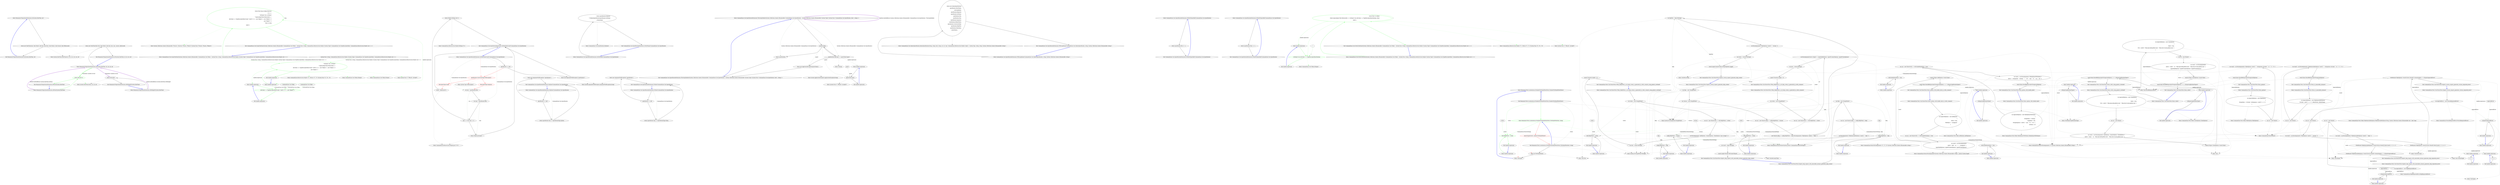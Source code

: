 digraph  {
m1_11 [label="Entry Humanizer.PrepositionsExtensions.In(System.DateTime, int)", span="36-36", cluster="Humanizer.PrepositionsExtensions.In(System.DateTime, int)", file="ReflectionExtensions.cs"];
m1_12 [label="return new DateTime(year, date.Month, date.Day, date.Hour, date.Minute, date.Second, date.Millisecond);", span="38-38", cluster="Humanizer.PrepositionsExtensions.In(System.DateTime, int)", file="ReflectionExtensions.cs"];
m1_13 [label="Exit Humanizer.PrepositionsExtensions.In(System.DateTime, int)", span="36-36", cluster="Humanizer.PrepositionsExtensions.In(System.DateTime, int)", file="ReflectionExtensions.cs"];
m1_7 [label="Entry System.DateTime.At(int, int, int, int)", span="5-5", cluster="System.DateTime.At(int, int, int, int)", file="ReflectionExtensions.cs"];
m1_8 [label="Entry Humanizer.PrepositionsExtensions.AtNoon(System.DateTime)", span="25-25", cluster="Humanizer.PrepositionsExtensions.AtNoon(System.DateTime)", file="ReflectionExtensions.cs"];
m1_9 [label="return date.At(12);", span="27-27", cluster="Humanizer.PrepositionsExtensions.AtNoon(System.DateTime)", color=green, community=0, file="ReflectionExtensions.cs"];
m1_10 [label="Exit Humanizer.PrepositionsExtensions.AtNoon(System.DateTime)", span="25-25", cluster="Humanizer.PrepositionsExtensions.AtNoon(System.DateTime)", file="ReflectionExtensions.cs"];
m1_3 [label="Entry System.DateTime.DateTime(int, int, int, int, int, int, int)", span="0-0", cluster="System.DateTime.DateTime(int, int, int, int, int, int, int)", file="ReflectionExtensions.cs"];
m1_0 [label="Entry Humanizer.PrepositionsExtensions.At(System.DateTime, int, int, int, int)", span="5-5", cluster="Humanizer.PrepositionsExtensions.At(System.DateTime, int, int, int, int)", file="ReflectionExtensions.cs"];
m1_1 [label="return new DateTime(date.Year, date.Month, date.Day, hour, min, second, millisecond);", span="7-7", cluster="Humanizer.PrepositionsExtensions.At(System.DateTime, int, int, int, int)", file="ReflectionExtensions.cs"];
m1_2 [label="Exit Humanizer.PrepositionsExtensions.At(System.DateTime, int, int, int, int)", span="5-5", cluster="Humanizer.PrepositionsExtensions.At(System.DateTime, int, int, int, int)", file="ReflectionExtensions.cs"];
m1_4 [label="Entry Humanizer.PrepositionsExtensions.AtMidnight(System.DateTime)", span="15-15", cluster="Humanizer.PrepositionsExtensions.AtMidnight(System.DateTime)", file="ReflectionExtensions.cs"];
m1_5 [label="return date.At(0);", span="17-17", cluster="Humanizer.PrepositionsExtensions.AtMidnight(System.DateTime)", file="ReflectionExtensions.cs"];
m1_6 [label="Exit Humanizer.PrepositionsExtensions.AtMidnight(System.DateTime)", span="15-15", cluster="Humanizer.PrepositionsExtensions.AtMidnight(System.DateTime)", file="ReflectionExtensions.cs"];
m2_3 [label="Entry System.Collections.Generic.IEnumerable<TSource>.Pairwise<TSource, TResult>(System.Func<TSource, TSource, TResult>)", span="24-24", cluster="System.Collections.Generic.IEnumerable<TSource>.Pairwise<TSource, TResult>(System.Func<TSource, TSource, TResult>)", file="Scalar.cs"];
m2_0 [label="Entry CommandLine.Core.Scalar.Partition(System.Collections.Generic.IEnumerable<CommandLine.Core.Token>, System.Func<string, CommandLine.Infrastructure.Maybe<System.Tuple<CommandLine.Core.TypeDescriptorKind, CommandLine.Infrastructure.Maybe<int>>>>)", span="11-11", cluster="CommandLine.Core.Scalar.Partition(System.Collections.Generic.IEnumerable<CommandLine.Core.Token>, System.Func<string, CommandLine.Infrastructure.Maybe<System.Tuple<CommandLine.Core.TypeDescriptorKind, CommandLine.Infrastructure.Maybe<int>>>>)", file="Scalar.cs"];
m2_1 [label="return from tseq in tokens.Pairwise(\r\n                (f, s) =>\r\n                        f.IsName() && s.IsValue()\r\n                            ? typeLookup(f.Text).Return(info =>\r\n                                    info.Item1 == TypeDescriptorKind.Scalar ? new[] { f, s } : new Token[] { }, new Token[] { })\r\n                                    : new Token[] { })\r\n                   from t in tseq\r\n                   select t;", span="15-22", cluster="CommandLine.Core.Scalar.Partition(System.Collections.Generic.IEnumerable<CommandLine.Core.Token>, System.Func<string, CommandLine.Infrastructure.Maybe<System.Tuple<CommandLine.Core.TypeDescriptorKind, CommandLine.Infrastructure.Maybe<int>>>>)", color=green, community=0, file="Scalar.cs"];
m2_2 [label="Exit CommandLine.Core.Scalar.Partition(System.Collections.Generic.IEnumerable<CommandLine.Core.Token>, System.Func<string, CommandLine.Infrastructure.Maybe<System.Tuple<CommandLine.Core.TypeDescriptorKind, CommandLine.Infrastructure.Maybe<int>>>>)", span="11-11", cluster="CommandLine.Core.Scalar.Partition(System.Collections.Generic.IEnumerable<CommandLine.Core.Token>, System.Func<string, CommandLine.Infrastructure.Maybe<System.Tuple<CommandLine.Core.TypeDescriptorKind, CommandLine.Infrastructure.Maybe<int>>>>)", file="Scalar.cs"];
m2_11 [label="Entry lambda expression", span="18-19", cluster="lambda expression", file="Scalar.cs"];
m2_4 [label="Entry lambda expression", span="16-20", cluster="lambda expression", file="Scalar.cs"];
m2_5 [label="f.IsName() && s.IsValue()\r\n                            ? typeLookup(f.Text).Return(info =>\r\n                                    info.Item1 == TypeDescriptorKind.Scalar ? new[] { f, s } : new Token[] { }, new Token[] { })\r\n                                    : new Token[] { }", span="17-20", cluster="lambda expression", color=green, community=0, file="Scalar.cs"];
m2_6 [label="Exit lambda expression", span="16-20", cluster="lambda expression", file="Scalar.cs"];
m2_12 [label="info.Item1 == TypeDescriptorKind.Scalar ? new[] { f, s } : new Token[] { }", span="19-19", cluster="lambda expression", color=green, community=0, file="Scalar.cs"];
m2_13 [label="Exit lambda expression", span="18-19", cluster="lambda expression", file="Scalar.cs"];
m2_10 [label="Entry CommandLine.Infrastructure.Maybe<T1>.Return<T1, T2>(System.Func<T1, T2>, T2)", span="103-103", cluster="CommandLine.Infrastructure.Maybe<T1>.Return<T1, T2>(System.Func<T1, T2>, T2)", file="Scalar.cs"];
m2_7 [label="Entry CommandLine.Core.Token.IsName()", span="72-72", cluster="CommandLine.Core.Token.IsName()", file="Scalar.cs"];
m2_8 [label="Entry CommandLine.Core.Token.IsValue()", span="77-77", cluster="CommandLine.Core.Token.IsValue()", file="Scalar.cs"];
m2_9 [label="Entry System.Func<T, TResult>.Invoke(T)", span="0-0", cluster="System.Func<T, TResult>.Invoke(T)", file="Scalar.cs"];
m2_14 [label="System.Func<string, CommandLine.Infrastructure.Maybe<System.Tuple<CommandLine.Core.TypeDescriptorKind, CommandLine.Infrastructure.Maybe<int>>>>", span="", file="Scalar.cs"];
m2_15 [label="CommandLine.Core.Token", span="", file="Scalar.cs"];
m2_16 [label="CommandLine.Core.Token", span="", file="Scalar.cs"];
m4_42 [label="Entry CommandLine.Infrastructure.Maybe.Nothing<T>()", span="66-66", cluster="CommandLine.Infrastructure.Maybe.Nothing<T>()", file="SpecificationExtensions.cs"];
m4_52 [label="Entry CommandLine.Core.Specification.IsOption()", span="11-11", cluster="CommandLine.Core.Specification.IsOption()", file="SpecificationExtensions.cs"];
m4_15 [label="Entry CommandLine.Core.SpecificationExtensions.ThrowingValidate(System.Collections.Generic.IEnumerable<CommandLine.Core.Specification>, System.Collections.Generic.IEnumerable<System.Tuple<System.Func<CommandLine.Core.Specification, bool>, string>>)", span="42-42", cluster="CommandLine.Core.SpecificationExtensions.ThrowingValidate(System.Collections.Generic.IEnumerable<CommandLine.Core.Specification>, System.Collections.Generic.IEnumerable<System.Tuple<System.Func<CommandLine.Core.Specification, bool>, string>>)", file="SpecificationExtensions.cs"];
m4_16 [label=guardsLookup, span="44-44", cluster="CommandLine.Core.SpecificationExtensions.ThrowingValidate(System.Collections.Generic.IEnumerable<CommandLine.Core.Specification>, System.Collections.Generic.IEnumerable<System.Tuple<System.Func<CommandLine.Core.Specification, bool>, string>>)", file="SpecificationExtensions.cs"];
m4_17 [label="specifications.Any(spec => guard.Item1(spec))", span="46-46", cluster="CommandLine.Core.SpecificationExtensions.ThrowingValidate(System.Collections.Generic.IEnumerable<CommandLine.Core.Specification>, System.Collections.Generic.IEnumerable<System.Tuple<System.Func<CommandLine.Core.Specification, bool>, string>>)", file="SpecificationExtensions.cs"];
m4_19 [label="return specifications;", span="52-52", cluster="CommandLine.Core.SpecificationExtensions.ThrowingValidate(System.Collections.Generic.IEnumerable<CommandLine.Core.Specification>, System.Collections.Generic.IEnumerable<System.Tuple<System.Func<CommandLine.Core.Specification, bool>, string>>)", file="SpecificationExtensions.cs"];
m4_18 [label="throw new ApplicationException(guard.Item2);", span="48-48", cluster="CommandLine.Core.SpecificationExtensions.ThrowingValidate(System.Collections.Generic.IEnumerable<CommandLine.Core.Specification>, System.Collections.Generic.IEnumerable<System.Tuple<System.Func<CommandLine.Core.Specification, bool>, string>>)", file="SpecificationExtensions.cs"];
m4_20 [label="Exit CommandLine.Core.SpecificationExtensions.ThrowingValidate(System.Collections.Generic.IEnumerable<CommandLine.Core.Specification>, System.Collections.Generic.IEnumerable<System.Tuple<System.Func<CommandLine.Core.Specification, bool>, string>>)", span="42-42", cluster="CommandLine.Core.SpecificationExtensions.ThrowingValidate(System.Collections.Generic.IEnumerable<CommandLine.Core.Specification>, System.Collections.Generic.IEnumerable<System.Tuple<System.Func<CommandLine.Core.Specification, bool>, string>>)", file="SpecificationExtensions.cs"];
m4_41 [label="Entry CommandLine.Infrastructure.Maybe.Just<T>(T)", span="71-71", cluster="CommandLine.Infrastructure.Maybe.Just<T>(T)", file="SpecificationExtensions.cs"];
m4_0 [label="Entry CommandLine.Core.SpecificationExtensions.IsOption(CommandLine.Core.Specification)", span="11-11", cluster="CommandLine.Core.SpecificationExtensions.IsOption(CommandLine.Core.Specification)", file="SpecificationExtensions.cs"];
m4_1 [label="specification == null", span="13-13", cluster="CommandLine.Core.SpecificationExtensions.IsOption(CommandLine.Core.Specification)", file="SpecificationExtensions.cs"];
m4_3 [label="return specification.Tag == SpecificationType.Option;", span="15-15", cluster="CommandLine.Core.SpecificationExtensions.IsOption(CommandLine.Core.Specification)", file="SpecificationExtensions.cs"];
m4_2 [label="throw new ArgumentNullException(''specification'');", span="13-13", cluster="CommandLine.Core.SpecificationExtensions.IsOption(CommandLine.Core.Specification)", file="SpecificationExtensions.cs"];
m4_4 [label="Exit CommandLine.Core.SpecificationExtensions.IsOption(CommandLine.Core.Specification)", span="11-11", cluster="CommandLine.Core.SpecificationExtensions.IsOption(CommandLine.Core.Specification)", file="SpecificationExtensions.cs"];
m4_6 [label="Entry CommandLine.Core.SpecificationExtensions.IsValue(CommandLine.Core.Specification)", span="18-18", cluster="CommandLine.Core.SpecificationExtensions.IsValue(CommandLine.Core.Specification)", file="SpecificationExtensions.cs"];
m4_7 [label="specification == null", span="20-20", cluster="CommandLine.Core.SpecificationExtensions.IsValue(CommandLine.Core.Specification)", file="SpecificationExtensions.cs"];
m4_9 [label="return specification.Tag == SpecificationType.Value;", span="22-22", cluster="CommandLine.Core.SpecificationExtensions.IsValue(CommandLine.Core.Specification)", file="SpecificationExtensions.cs"];
m4_8 [label="throw new ArgumentNullException(''specification'');", span="20-20", cluster="CommandLine.Core.SpecificationExtensions.IsValue(CommandLine.Core.Specification)", file="SpecificationExtensions.cs"];
m4_10 [label="Exit CommandLine.Core.SpecificationExtensions.IsValue(CommandLine.Core.Specification)", span="18-18", cluster="CommandLine.Core.SpecificationExtensions.IsValue(CommandLine.Core.Specification)", file="SpecificationExtensions.cs"];
m4_23 [label="Entry lambda expression", span="46-46", cluster="lambda expression", file="SpecificationExtensions.cs"];
m4_24 [label="guard.Item1(spec)", span="46-46", cluster="lambda expression", file="SpecificationExtensions.cs"];
m4_25 [label="Exit lambda expression", span="46-46", cluster="lambda expression", file="SpecificationExtensions.cs"];
m4_27 [label="Entry CommandLine.Core.SpecificationExtensions.GetMaxValueCount(CommandLine.Core.Specification)", span="55-55", cluster="CommandLine.Core.SpecificationExtensions.GetMaxValueCount(CommandLine.Core.Specification)", file="SpecificationExtensions.cs"];
m4_28 [label="specification == null", span="57-57", cluster="CommandLine.Core.SpecificationExtensions.GetMaxValueCount(CommandLine.Core.Specification)", file="SpecificationExtensions.cs"];
m4_30 [label="specification.ConversionType.ToDescriptor()", span="59-59", cluster="CommandLine.Core.SpecificationExtensions.GetMaxValueCount(CommandLine.Core.Specification)", color=red, community=0, file="SpecificationExtensions.cs"];
m4_34 [label="var min = specification.Min", span="64-64", cluster="CommandLine.Core.SpecificationExtensions.GetMaxValueCount(CommandLine.Core.Specification)", file="SpecificationExtensions.cs"];
m4_35 [label="var max = specification.Max", span="65-65", cluster="CommandLine.Core.SpecificationExtensions.GetMaxValueCount(CommandLine.Core.Specification)", file="SpecificationExtensions.cs"];
m4_29 [label="throw new ArgumentNullException(''specification'');", span="57-57", cluster="CommandLine.Core.SpecificationExtensions.GetMaxValueCount(CommandLine.Core.Specification)", file="SpecificationExtensions.cs"];
m4_31 [label="DescriptorType.Scalar", span="61-61", cluster="CommandLine.Core.SpecificationExtensions.GetMaxValueCount(CommandLine.Core.Specification)", color=red, community=0, file="SpecificationExtensions.cs"];
m4_33 [label="DescriptorType.Sequence", span="63-63", cluster="CommandLine.Core.SpecificationExtensions.GetMaxValueCount(CommandLine.Core.Specification)", color=red, community=0, file="SpecificationExtensions.cs"];
m4_32 [label="return  Maybe.Just(1);", span="62-62", cluster="CommandLine.Core.SpecificationExtensions.GetMaxValueCount(CommandLine.Core.Specification)", file="SpecificationExtensions.cs"];
m4_36 [label="min >= 0 && max >= 0", span="66-66", cluster="CommandLine.Core.SpecificationExtensions.GetMaxValueCount(CommandLine.Core.Specification)", file="SpecificationExtensions.cs"];
m4_37 [label="return Maybe.Just(max);", span="68-68", cluster="CommandLine.Core.SpecificationExtensions.GetMaxValueCount(CommandLine.Core.Specification)", file="SpecificationExtensions.cs"];
m4_38 [label="return Maybe.Nothing<int>();", span="73-73", cluster="CommandLine.Core.SpecificationExtensions.GetMaxValueCount(CommandLine.Core.Specification)", file="SpecificationExtensions.cs"];
m4_39 [label="Exit CommandLine.Core.SpecificationExtensions.GetMaxValueCount(CommandLine.Core.Specification)", span="55-55", cluster="CommandLine.Core.SpecificationExtensions.GetMaxValueCount(CommandLine.Core.Specification)", file="SpecificationExtensions.cs"];
m4_22 [label="Entry System.ApplicationException.ApplicationException(string)", span="0-0", cluster="System.ApplicationException.ApplicationException(string)", file="SpecificationExtensions.cs"];
m4_26 [label="Entry System.Func<T, TResult>.Invoke(T)", span="0-0", cluster="System.Func<T, TResult>.Invoke(T)", file="SpecificationExtensions.cs"];
m4_14 [label="Entry CommandLine.Core.OptionSpecification.OptionSpecification(string, string, bool, string, int, int, char, CommandLine.Infrastructure.Maybe<object>, System.Type, string, string, System.Collections.Generic.IEnumerable<string>)", span="17-17", cluster="CommandLine.Core.OptionSpecification.OptionSpecification(string, string, bool, string, int, int, char, CommandLine.Infrastructure.Maybe<object>, System.Type, string, string, System.Collections.Generic.IEnumerable<string>)", file="SpecificationExtensions.cs"];
m4_5 [label="Entry System.ArgumentNullException.ArgumentNullException(string)", span="0-0", cluster="System.ArgumentNullException.ArgumentNullException(string)", file="SpecificationExtensions.cs"];
m4_40 [label="Entry System.Type.ToDescriptor()", span="22-22", cluster="System.Type.ToDescriptor()", file="SpecificationExtensions.cs"];
m4_21 [label="Entry Unk.Any", span="", cluster="Unk.Any", file="SpecificationExtensions.cs"];
m4_43 [label="Entry CommandLine.Core.SpecificationExtensions.IsMinNotSpecified(CommandLine.Core.Specification)", span="76-76", cluster="CommandLine.Core.SpecificationExtensions.IsMinNotSpecified(CommandLine.Core.Specification)", file="SpecificationExtensions.cs"];
m4_44 [label="return specification.Min == -1;", span="78-78", cluster="CommandLine.Core.SpecificationExtensions.IsMinNotSpecified(CommandLine.Core.Specification)", file="SpecificationExtensions.cs"];
m4_45 [label="Exit CommandLine.Core.SpecificationExtensions.IsMinNotSpecified(CommandLine.Core.Specification)", span="76-76", cluster="CommandLine.Core.SpecificationExtensions.IsMinNotSpecified(CommandLine.Core.Specification)", file="SpecificationExtensions.cs"];
m4_49 [label="Entry CommandLine.Core.SpecificationExtensions.GetSetName(CommandLine.Core.Specification)", span="86-86", cluster="CommandLine.Core.SpecificationExtensions.GetSetName(CommandLine.Core.Specification)", file="SpecificationExtensions.cs"];
m4_50 [label="return specification.IsOption()\r\n                ? ((OptionSpecification)specification).SetName\r\n                : string.Empty;", span="88-90", cluster="CommandLine.Core.SpecificationExtensions.GetSetName(CommandLine.Core.Specification)", file="SpecificationExtensions.cs"];
m4_51 [label="Exit CommandLine.Core.SpecificationExtensions.GetSetName(CommandLine.Core.Specification)", span="86-86", cluster="CommandLine.Core.SpecificationExtensions.GetSetName(CommandLine.Core.Specification)", file="SpecificationExtensions.cs"];
m4_11 [label="Entry CommandLine.Core.SpecificationExtensions.WithLongName(CommandLine.Core.OptionSpecification, string, System.Collections.Generic.IEnumerable<string>)", span="25-25", cluster="CommandLine.Core.SpecificationExtensions.WithLongName(CommandLine.Core.OptionSpecification, string, System.Collections.Generic.IEnumerable<string>)", file="SpecificationExtensions.cs"];
m4_12 [label="return new OptionSpecification(\r\n                specification.ShortName,\r\n                newLongName,\r\n                specification.Required,\r\n                specification.SetName,\r\n                specification.Min,\r\n                specification.Max,\r\n                specification.Separator,\r\n                specification.DefaultValue,\r\n                specification.ConversionType,\r\n                specification.HelpText,\r\n                specification.MetaValue,\r\n                enumValues);", span="27-39", cluster="CommandLine.Core.SpecificationExtensions.WithLongName(CommandLine.Core.OptionSpecification, string, System.Collections.Generic.IEnumerable<string>)", file="SpecificationExtensions.cs"];
m4_13 [label="Exit CommandLine.Core.SpecificationExtensions.WithLongName(CommandLine.Core.OptionSpecification, string, System.Collections.Generic.IEnumerable<string>)", span="25-25", cluster="CommandLine.Core.SpecificationExtensions.WithLongName(CommandLine.Core.OptionSpecification, string, System.Collections.Generic.IEnumerable<string>)", file="SpecificationExtensions.cs"];
m4_46 [label="Entry CommandLine.Core.SpecificationExtensions.IsMaxNotSpecified(CommandLine.Core.Specification)", span="81-81", cluster="CommandLine.Core.SpecificationExtensions.IsMaxNotSpecified(CommandLine.Core.Specification)", file="SpecificationExtensions.cs"];
m4_47 [label="return specification.Max == -1;", span="83-83", cluster="CommandLine.Core.SpecificationExtensions.IsMaxNotSpecified(CommandLine.Core.Specification)", file="SpecificationExtensions.cs"];
m4_48 [label="Exit CommandLine.Core.SpecificationExtensions.IsMaxNotSpecified(CommandLine.Core.Specification)", span="81-81", cluster="CommandLine.Core.SpecificationExtensions.IsMaxNotSpecified(CommandLine.Core.Specification)", file="SpecificationExtensions.cs"];
m4_53 [label=guard, span="", file="SpecificationExtensions.cs"];
m7_5 [label="Entry lambda expression", span="16-16", cluster="lambda expression", file="Switch.cs"];
m7_6 [label="t.IsName() && info.Item1 == TypeDescriptorKind.Boolean", span="16-16", cluster="lambda expression", color=green, community=0, file="Switch.cs"];
m7_7 [label="Exit lambda expression", span="16-16", cluster="lambda expression", file="Switch.cs"];
m7_4 [label="Entry CommandLine.Infrastructure.Maybe<T1>.Return<T1, T2>(System.Func<T1, T2>, T2)", span="103-103", cluster="CommandLine.Infrastructure.Maybe<T1>.Return<T1, T2>(System.Func<T1, T2>, T2)", file="Switch.cs"];
m7_8 [label="Entry CommandLine.Core.Token.IsName()", span="72-72", cluster="CommandLine.Core.Token.IsName()", file="Switch.cs"];
m7_0 [label="Entry CommandLine.Core.Switch.Partition(System.Collections.Generic.IEnumerable<CommandLine.Core.Token>, System.Func<string, CommandLine.Infrastructure.Maybe<System.Tuple<CommandLine.Core.TypeDescriptorKind, CommandLine.Infrastructure.Maybe<int>>>>)", span="11-11", cluster="CommandLine.Core.Switch.Partition(System.Collections.Generic.IEnumerable<CommandLine.Core.Token>, System.Func<string, CommandLine.Infrastructure.Maybe<System.Tuple<CommandLine.Core.TypeDescriptorKind, CommandLine.Infrastructure.Maybe<int>>>>)", file="Switch.cs"];
m7_1 [label="return from t in tokens\r\n                   where typeLookup(t.Text).Return(info => t.IsName() && info.Item1 == TypeDescriptorKind.Boolean, false)\r\n                   select t;", span="15-17", cluster="CommandLine.Core.Switch.Partition(System.Collections.Generic.IEnumerable<CommandLine.Core.Token>, System.Func<string, CommandLine.Infrastructure.Maybe<System.Tuple<CommandLine.Core.TypeDescriptorKind, CommandLine.Infrastructure.Maybe<int>>>>)", color=green, community=0, file="Switch.cs"];
m7_2 [label="Exit CommandLine.Core.Switch.Partition(System.Collections.Generic.IEnumerable<CommandLine.Core.Token>, System.Func<string, CommandLine.Infrastructure.Maybe<System.Tuple<CommandLine.Core.TypeDescriptorKind, CommandLine.Infrastructure.Maybe<int>>>>)", span="11-11", cluster="CommandLine.Core.Switch.Partition(System.Collections.Generic.IEnumerable<CommandLine.Core.Token>, System.Func<string, CommandLine.Infrastructure.Maybe<System.Tuple<CommandLine.Core.TypeDescriptorKind, CommandLine.Infrastructure.Maybe<int>>>>)", file="Switch.cs"];
m7_3 [label="Entry System.Func<T, TResult>.Invoke(T)", span="0-0", cluster="System.Func<T, TResult>.Invoke(T)", file="Switch.cs"];
m7_9 [label=t, span="", file="Switch.cs"];
m8_0 [label="Entry Humanizer.Tests.Localisation.nl.NumberToOrdinalWordsTests.NumberToOrdinalWordsTests()", span="7-7", cluster="Humanizer.Tests.Localisation.nl.NumberToOrdinalWordsTests.NumberToOrdinalWordsTests()", file="TokenPartitioner.cs"];
m8_2 [label="Entry Humanizer.Tests.Localisation.nl.NumberToOrdinalWordsTests.ToOrdinalWords(int, string)", span="61-61", cluster="Humanizer.Tests.Localisation.nl.NumberToOrdinalWordsTests.ToOrdinalWords(int, string)", color=green, community=0, file="TokenPartitioner.cs"];
m8_1 [label="Exit Humanizer.Tests.Localisation.nl.NumberToOrdinalWordsTests.NumberToOrdinalWordsTests()", span="7-7", cluster="Humanizer.Tests.Localisation.nl.NumberToOrdinalWordsTests.NumberToOrdinalWordsTests()", file="TokenPartitioner.cs"];
m8_3 [label="Assert.Equal(words, number.ToOrdinalWords())", span="63-63", cluster="Humanizer.Tests.Localisation.nl.NumberToOrdinalWordsTests.ToOrdinalWords(int, string)", file="TokenPartitioner.cs", color=red, community=0];
m8_4 [label="Exit Humanizer.Tests.Localisation.nl.NumberToOrdinalWordsTests.ToOrdinalWords(int, string)", span="61-61", cluster="Humanizer.Tests.Localisation.nl.NumberToOrdinalWordsTests.ToOrdinalWords(int, string)", file="TokenPartitioner.cs"];
m8_5 [label="Entry int.ToOrdinalWords()", span="54-54", cluster="int.ToOrdinalWords()", file="TokenPartitioner.cs"];
m8_6 [label="Entry Unk.Equal", span="", cluster="Unk.Equal", file="TokenPartitioner.cs"];
m8_100 [label="Entry CommandLine.Tests.Unit.ParserTests.Explicit_help_request_with_immutable_instance_generates_help_requested_error()", span="182-182", cluster="CommandLine.Tests.Unit.ParserTests.Explicit_help_request_with_immutable_instance_generates_help_requested_error()", file="TokenPartitioner.cs"];
m8_103 [label="var result = sut.ParseArguments<FakeImmutableOptions>(new[] { ''--help'' })", span="189-189", cluster="CommandLine.Tests.Unit.ParserTests.Explicit_help_request_with_immutable_instance_generates_help_requested_error()", file="TokenPartitioner.cs"];
m8_102 [label="var sut = new Parser()", span="186-186", cluster="CommandLine.Tests.Unit.ParserTests.Explicit_help_request_with_immutable_instance_generates_help_requested_error()", file="TokenPartitioner.cs"];
m8_104 [label="((NotParsed<FakeImmutableOptions>)result).Errors.Should().HaveCount(x => x == 1)", span="192-192", cluster="CommandLine.Tests.Unit.ParserTests.Explicit_help_request_with_immutable_instance_generates_help_requested_error()", file="TokenPartitioner.cs"];
m8_105 [label="((NotParsed<FakeImmutableOptions>)result).Errors.Should().ContainSingle(e => e.Equals(expectedError))", span="193-193", cluster="CommandLine.Tests.Unit.ParserTests.Explicit_help_request_with_immutable_instance_generates_help_requested_error()", file="TokenPartitioner.cs"];
m8_101 [label="var expectedError = new HelpRequestedError()", span="185-185", cluster="CommandLine.Tests.Unit.ParserTests.Explicit_help_request_with_immutable_instance_generates_help_requested_error()", file="TokenPartitioner.cs"];
m8_106 [label="Exit CommandLine.Tests.Unit.ParserTests.Explicit_help_request_with_immutable_instance_generates_help_requested_error()", span="182-182", cluster="CommandLine.Tests.Unit.ParserTests.Explicit_help_request_with_immutable_instance_generates_help_requested_error()", file="TokenPartitioner.cs"];
m8_8 [label="Entry CommandLine.Parser.Parser(System.Action<CommandLine.ParserSettings>)", span="36-36", cluster="CommandLine.Parser.Parser(System.Action<CommandLine.ParserSettings>)", file="TokenPartitioner.cs"];
m8_79 [label="Entry CommandLine.Tests.Fakes.CloneOptions.CloneOptions()", span="33-33", cluster="CommandLine.Tests.Fakes.CloneOptions.CloneOptions()", file="TokenPartitioner.cs"];
m8_118 [label="Entry CommandLine.Tests.Unit.ParserTests.Explicit_help_request_with_immutable_instance_generates_help_screen()", span="198-198", cluster="CommandLine.Tests.Unit.ParserTests.Explicit_help_request_with_immutable_instance_generates_help_screen()", file="TokenPartitioner.cs"];
m8_120 [label="var sut = new Parser(config => config.HelpWriter = help)", span="202-202", cluster="CommandLine.Tests.Unit.ParserTests.Explicit_help_request_with_immutable_instance_generates_help_screen()", file="TokenPartitioner.cs"];
m8_119 [label="var help = new StringWriter()", span="201-201", cluster="CommandLine.Tests.Unit.ParserTests.Explicit_help_request_with_immutable_instance_generates_help_screen()", file="TokenPartitioner.cs"];
m8_121 [label="sut.ParseArguments<FakeImmutableOptions>(new[] { ''--help'' })", span="205-205", cluster="CommandLine.Tests.Unit.ParserTests.Explicit_help_request_with_immutable_instance_generates_help_screen()", file="TokenPartitioner.cs"];
m8_122 [label="var result = help.ToString()", span="206-206", cluster="CommandLine.Tests.Unit.ParserTests.Explicit_help_request_with_immutable_instance_generates_help_screen()", file="TokenPartitioner.cs"];
m8_123 [label="result.Length.Should().BeGreaterThan(0)", span="209-209", cluster="CommandLine.Tests.Unit.ParserTests.Explicit_help_request_with_immutable_instance_generates_help_screen()", file="TokenPartitioner.cs"];
m8_124 [label="Exit CommandLine.Tests.Unit.ParserTests.Explicit_help_request_with_immutable_instance_generates_help_screen()", span="198-198", cluster="CommandLine.Tests.Unit.ParserTests.Explicit_help_request_with_immutable_instance_generates_help_screen()", file="TokenPartitioner.cs"];
m8_11 [label="Entry Unk.True", span="", cluster="Unk.True", file="TokenPartitioner.cs"];
m8_46 [label="Entry CommandLine.Tests.Unit.ParserTests.Parse_options_with_double_dash()", span="79-79", cluster="CommandLine.Tests.Unit.ParserTests.Parse_options_with_double_dash()", file="TokenPartitioner.cs"];
m8_48 [label="var sut = new Parser(with => with.EnableDashDash = true)", span="89-89", cluster="CommandLine.Tests.Unit.ParserTests.Parse_options_with_double_dash()", file="TokenPartitioner.cs"];
m8_49 [label="var result = sut.ParseArguments<FakeOptionsWithValues>(\r\n                new[] { ''--stringvalue'', ''astring'', ''--'', ''20'', ''--aaa'', ''-b'', ''--ccc'', ''30'' })", span="92-93", cluster="CommandLine.Tests.Unit.ParserTests.Parse_options_with_double_dash()", file="TokenPartitioner.cs"];
m8_47 [label="var expectedOptions = new FakeOptionsWithValues\r\n                {\r\n                    StringValue = ''astring'',\r\n                    LongValue = 20L,\r\n                    StringSequence = new[] { ''--aaa'', ''-b'', ''--ccc'' },\r\n                    IntValue = 30\r\n                }", span="82-88", cluster="CommandLine.Tests.Unit.ParserTests.Parse_options_with_double_dash()", file="TokenPartitioner.cs"];
m8_50 [label="result.Value.ShouldBeEquivalentTo(expectedOptions)", span="96-96", cluster="CommandLine.Tests.Unit.ParserTests.Parse_options_with_double_dash()", file="TokenPartitioner.cs"];
m8_51 [label="Exit CommandLine.Tests.Unit.ParserTests.Parse_options_with_double_dash()", span="79-79", cluster="CommandLine.Tests.Unit.ParserTests.Parse_options_with_double_dash()", file="TokenPartitioner.cs"];
m8_110 [label="Entry Unk.ContainSingle", span="", cluster="Unk.ContainSingle", file="TokenPartitioner.cs"];
m8_64 [label="Entry Unk.>", span="", cluster="Unk.>", file="TokenPartitioner.cs"];
m8_22 [label="Entry CommandLine.Parser.ParseArguments(System.Collections.Generic.IEnumerable<string>, params System.Type[])", span="141-141", cluster="CommandLine.Parser.ParseArguments(System.Collections.Generic.IEnumerable<string>, params System.Type[])", file="TokenPartitioner.cs"];
m8_33 [label="Entry CommandLine.Parser.ParseArguments<T1, T2, T3>(System.Collections.Generic.IEnumerable<string>)", span="46-46", cluster="CommandLine.Parser.ParseArguments<T1, T2, T3>(System.Collections.Generic.IEnumerable<string>)", file="TokenPartitioner.cs"];
m8_83 [label="Entry CommandLine.Tests.Unit.ParserTests.Parse_verbs_using_generic_overload()", span="145-145", cluster="CommandLine.Tests.Unit.ParserTests.Parse_verbs_using_generic_overload()", file="TokenPartitioner.cs"];
m8_86 [label="var result = sut.ParseArguments<AddOptions, CommitOptions, CloneOptions>(\r\n                new[] { ''clone'', ''-q'', ''http://gsscoder.github.com/'', ''http://yes-to-nooo.github.com/'' })", span="156-157", cluster="CommandLine.Tests.Unit.ParserTests.Parse_verbs_using_generic_overload()", file="TokenPartitioner.cs"];
m8_85 [label="var sut = new Parser()", span="153-153", cluster="CommandLine.Tests.Unit.ParserTests.Parse_verbs_using_generic_overload()", file="TokenPartitioner.cs"];
m8_88 [label="result.Value.ShouldBeEquivalentTo(expectedOptions, o => o.RespectingRuntimeTypes())", span="161-161", cluster="CommandLine.Tests.Unit.ParserTests.Parse_verbs_using_generic_overload()", file="TokenPartitioner.cs"];
m8_87 [label="Assert.IsType<CloneOptions>(result.Value)", span="160-160", cluster="CommandLine.Tests.Unit.ParserTests.Parse_verbs_using_generic_overload()", file="TokenPartitioner.cs"];
m8_84 [label="var expectedOptions = new CloneOptions\r\n            {\r\n                Quiet = true,\r\n                Urls = new[] { ''http://gsscoder.github.com/'', ''http://yes-to-nooo.github.com/'' }\r\n            }", span="148-152", cluster="CommandLine.Tests.Unit.ParserTests.Parse_verbs_using_generic_overload()", file="TokenPartitioner.cs"];
m8_89 [label="Exit CommandLine.Tests.Unit.ParserTests.Parse_verbs_using_generic_overload()", span="145-145", cluster="CommandLine.Tests.Unit.ParserTests.Parse_verbs_using_generic_overload()", file="TokenPartitioner.cs"];
m8_56 [label="Entry CommandLine.Tests.Unit.ParserTests.Parse_options_with_double_dash_in_verbs_scenario()", span="101-101", cluster="CommandLine.Tests.Unit.ParserTests.Parse_options_with_double_dash_in_verbs_scenario()", file="TokenPartitioner.cs"];
m8_58 [label="var sut = new Parser(with => with.EnableDashDash = true)", span="109-109", cluster="CommandLine.Tests.Unit.ParserTests.Parse_options_with_double_dash_in_verbs_scenario()", file="TokenPartitioner.cs"];
m8_57 [label="var expectedOptions = new AddOptions\r\n                {\r\n                    Patch = true,\r\n                    FileName = ''--strange-fn''\r\n                }", span="104-108", cluster="CommandLine.Tests.Unit.ParserTests.Parse_options_with_double_dash_in_verbs_scenario()", file="TokenPartitioner.cs"];
m8_59 [label="var result = sut.ParseArguments(\r\n                new[] { ''add'', ''-p'', ''--'', ''--strange-fn'' },\r\n                typeof(AddOptions), typeof(CommitOptions), typeof(CloneOptions))", span="112-114", cluster="CommandLine.Tests.Unit.ParserTests.Parse_options_with_double_dash_in_verbs_scenario()", file="TokenPartitioner.cs"];
m8_61 [label="result.Value.ShouldBeEquivalentTo(expectedOptions, o => o.RespectingRuntimeTypes())", span="118-118", cluster="CommandLine.Tests.Unit.ParserTests.Parse_options_with_double_dash_in_verbs_scenario()", file="TokenPartitioner.cs"];
m8_60 [label="Assert.IsType<AddOptions>(result.Value)", span="117-117", cluster="CommandLine.Tests.Unit.ParserTests.Parse_options_with_double_dash_in_verbs_scenario()", file="TokenPartitioner.cs"];
m8_62 [label="Exit CommandLine.Tests.Unit.ParserTests.Parse_options_with_double_dash_in_verbs_scenario()", span="101-101", cluster="CommandLine.Tests.Unit.ParserTests.Parse_options_with_double_dash_in_verbs_scenario()", file="TokenPartitioner.cs"];
m8_7 [label="Entry System.IO.StringWriter.StringWriter()", span="0-0", cluster="System.IO.StringWriter.StringWriter()", file="TokenPartitioner.cs"];
m8_125 [label="Entry Unk.BeGreaterThan", span="", cluster="Unk.BeGreaterThan", file="TokenPartitioner.cs"];
m8_129 [label="Entry CommandLine.Tests.Unit.ParserTests.Explicit_version_request_generates_version_requested_error()", span="214-214", cluster="CommandLine.Tests.Unit.ParserTests.Explicit_version_request_generates_version_requested_error()", file="TokenPartitioner.cs"];
m8_132 [label="var result = sut.ParseArguments<FakeOptions>(new[] { ''--version'' })", span="221-221", cluster="CommandLine.Tests.Unit.ParserTests.Explicit_version_request_generates_version_requested_error()", file="TokenPartitioner.cs"];
m8_131 [label="var sut = new Parser()", span="218-218", cluster="CommandLine.Tests.Unit.ParserTests.Explicit_version_request_generates_version_requested_error()", file="TokenPartitioner.cs"];
m8_133 [label="((NotParsed<FakeOptions>)result).Errors.Should().HaveCount(x => x == 1)", span="224-224", cluster="CommandLine.Tests.Unit.ParserTests.Explicit_version_request_generates_version_requested_error()", file="TokenPartitioner.cs"];
m8_134 [label="((NotParsed<FakeOptions>)result).Errors.Should().ContainSingle(e => e.Equals(expectedError))", span="225-225", cluster="CommandLine.Tests.Unit.ParserTests.Explicit_version_request_generates_version_requested_error()", file="TokenPartitioner.cs"];
m8_130 [label="var expectedError = new VersionRequestedError()", span="217-217", cluster="CommandLine.Tests.Unit.ParserTests.Explicit_version_request_generates_version_requested_error()", file="TokenPartitioner.cs"];
m8_135 [label="Exit CommandLine.Tests.Unit.ParserTests.Explicit_version_request_generates_version_requested_error()", span="214-214", cluster="CommandLine.Tests.Unit.ParserTests.Explicit_version_request_generates_version_requested_error()", file="TokenPartitioner.cs"];
m8_71 [label="Entry Unk.RespectingRuntimeTypes", span="", cluster="Unk.RespectingRuntimeTypes", file="TokenPartitioner.cs"];
m8_136 [label="Entry CommandLine.VersionRequestedError.VersionRequestedError()", span="421-421", cluster="CommandLine.VersionRequestedError.VersionRequestedError()", file="TokenPartitioner.cs"];
m8_44 [label="Entry CommandLine.Parser.Parser()", span="25-25", cluster="CommandLine.Parser.Parser()", file="TokenPartitioner.cs"];
m8_90 [label="Entry lambda expression", span="161-161", cluster="lambda expression", file="TokenPartitioner.cs"];
m8_13 [label="with.HelpWriter = writer", span="17-17", cluster="lambda expression", color=green, community=0, file="TokenPartitioner.cs"];
m8_12 [label="Entry lambda expression", span="17-17", cluster="lambda expression", file="TokenPartitioner.cs"];
m8_14 [label="Exit lambda expression", span="17-17", cluster="lambda expression", file="TokenPartitioner.cs"];
m8_24 [label="with.HelpWriter = writer", span="33-33", cluster="lambda expression", file="TokenPartitioner.cs"];
m8_35 [label="with.HelpWriter = writer", span="49-49", cluster="lambda expression", file="TokenPartitioner.cs"];
m8_54 [label="with.EnableDashDash = true", span="89-89", cluster="lambda expression", file="TokenPartitioner.cs"];
m8_66 [label="with.EnableDashDash = true", span="109-109", cluster="lambda expression", file="TokenPartitioner.cs"];
m8_127 [label="config.HelpWriter = help", span="202-202", cluster="lambda expression", file="TokenPartitioner.cs"];
m8_158 [label="config.HelpWriter = help", span="237-237", cluster="lambda expression", file="TokenPartitioner.cs"];
m8_155 [label="config.HelpWriter = version", span="235-235", cluster="lambda expression", file="TokenPartitioner.cs"];
m8_23 [label="Entry lambda expression", span="33-33", cluster="lambda expression", file="TokenPartitioner.cs"];
m8_25 [label="Exit lambda expression", span="33-33", cluster="lambda expression", file="TokenPartitioner.cs"];
m8_34 [label="Entry lambda expression", span="49-49", cluster="lambda expression", file="TokenPartitioner.cs"];
m8_36 [label="Exit lambda expression", span="49-49", cluster="lambda expression", file="TokenPartitioner.cs"];
m8_53 [label="Entry lambda expression", span="89-89", cluster="lambda expression", file="TokenPartitioner.cs"];
m8_55 [label="Exit lambda expression", span="89-89", cluster="lambda expression", file="TokenPartitioner.cs"];
m8_65 [label="Entry lambda expression", span="109-109", cluster="lambda expression", file="TokenPartitioner.cs"];
m8_67 [label="Exit lambda expression", span="109-109", cluster="lambda expression", file="TokenPartitioner.cs"];
m8_126 [label="Entry lambda expression", span="202-202", cluster="lambda expression", file="TokenPartitioner.cs"];
m8_128 [label="Exit lambda expression", span="202-202", cluster="lambda expression", file="TokenPartitioner.cs"];
m8_157 [label="Entry lambda expression", span="237-237", cluster="lambda expression", file="TokenPartitioner.cs"];
m8_159 [label="Exit lambda expression", span="237-237", cluster="lambda expression", file="TokenPartitioner.cs"];
m8_154 [label="Entry lambda expression", span="235-235", cluster="lambda expression", file="TokenPartitioner.cs"];
m8_156 [label="Exit lambda expression", span="235-235", cluster="lambda expression", file="TokenPartitioner.cs"];
m8_111 [label="Entry lambda expression", span="192-192", cluster="lambda expression", file="TokenPartitioner.cs"];
m8_114 [label="Entry lambda expression", span="193-193", cluster="lambda expression", file="TokenPartitioner.cs"];
m8_137 [label="Entry lambda expression", span="224-224", cluster="lambda expression", file="TokenPartitioner.cs"];
m8_140 [label="Entry lambda expression", span="225-225", cluster="lambda expression", file="TokenPartitioner.cs"];
m8_68 [label="Entry lambda expression", span="118-118", cluster="lambda expression", file="TokenPartitioner.cs"];
m8_115 [label="e.Equals(expectedError)", span="193-193", cluster="lambda expression", file="TokenPartitioner.cs"];
m8_113 [label="Exit lambda expression", span="192-192", cluster="lambda expression", file="TokenPartitioner.cs"];
m8_112 [label="x == 1", span="192-192", cluster="lambda expression", file="TokenPartitioner.cs"];
m8_116 [label="Exit lambda expression", span="193-193", cluster="lambda expression", file="TokenPartitioner.cs"];
m8_141 [label="e.Equals(expectedError)", span="225-225", cluster="lambda expression", file="TokenPartitioner.cs"];
m8_139 [label="Exit lambda expression", span="224-224", cluster="lambda expression", file="TokenPartitioner.cs"];
m8_138 [label="x == 1", span="224-224", cluster="lambda expression", file="TokenPartitioner.cs"];
m8_142 [label="Exit lambda expression", span="225-225", cluster="lambda expression", file="TokenPartitioner.cs"];
m8_70 [label="Exit lambda expression", span="118-118", cluster="lambda expression", file="TokenPartitioner.cs"];
m8_69 [label="o.RespectingRuntimeTypes()", span="118-118", cluster="lambda expression", file="TokenPartitioner.cs"];
m8_80 [label="Entry lambda expression", span="140-140", cluster="lambda expression", file="TokenPartitioner.cs"];
m8_82 [label="Exit lambda expression", span="140-140", cluster="lambda expression", file="TokenPartitioner.cs"];
m8_81 [label="o.RespectingRuntimeTypes()", span="140-140", cluster="lambda expression", file="TokenPartitioner.cs"];
m8_91 [label="o.RespectingRuntimeTypes()", span="161-161", cluster="lambda expression", file="TokenPartitioner.cs"];
m8_92 [label="Exit lambda expression", span="161-161", cluster="lambda expression", file="TokenPartitioner.cs"];
m8_26 [label="Entry CommandLine.Tests.Unit.ParserTests.When_HelpWriter_is_set_help_screen_is_generated_in_verbs_scenario_using_generic_overload()", span="45-45", cluster="CommandLine.Tests.Unit.ParserTests.When_HelpWriter_is_set_help_screen_is_generated_in_verbs_scenario_using_generic_overload()", file="TokenPartitioner.cs"];
m8_28 [label="var sut = new Parser(with => with.HelpWriter = writer)", span="49-49", cluster="CommandLine.Tests.Unit.ParserTests.When_HelpWriter_is_set_help_screen_is_generated_in_verbs_scenario_using_generic_overload()", file="TokenPartitioner.cs"];
m8_27 [label="var writer = new StringWriter()", span="48-48", cluster="CommandLine.Tests.Unit.ParserTests.When_HelpWriter_is_set_help_screen_is_generated_in_verbs_scenario_using_generic_overload()", file="TokenPartitioner.cs"];
m8_29 [label="sut.ParseArguments<AddOptions, CommitOptions, CloneOptions>(new string[] { })", span="52-52", cluster="CommandLine.Tests.Unit.ParserTests.When_HelpWriter_is_set_help_screen_is_generated_in_verbs_scenario_using_generic_overload()", file="TokenPartitioner.cs"];
m8_30 [label="var text = writer.ToString()", span="55-55", cluster="CommandLine.Tests.Unit.ParserTests.When_HelpWriter_is_set_help_screen_is_generated_in_verbs_scenario_using_generic_overload()", file="TokenPartitioner.cs"];
m8_31 [label="Assert.True(text.Length > 0)", span="56-56", cluster="CommandLine.Tests.Unit.ParserTests.When_HelpWriter_is_set_help_screen_is_generated_in_verbs_scenario_using_generic_overload()", file="TokenPartitioner.cs"];
m8_32 [label="Exit CommandLine.Tests.Unit.ParserTests.When_HelpWriter_is_set_help_screen_is_generated_in_verbs_scenario_using_generic_overload()", span="45-45", cluster="CommandLine.Tests.Unit.ParserTests.When_HelpWriter_is_set_help_screen_is_generated_in_verbs_scenario_using_generic_overload()", file="TokenPartitioner.cs"];
m8_108 [label="Entry Unk.Should", span="", cluster="Unk.Should", file="TokenPartitioner.cs"];
m8_117 [label="Entry Unk.Equals", span="", cluster="Unk.Equals", file="TokenPartitioner.cs"];
m8_10 [label="Entry System.IO.StringWriter.ToString()", span="0-0", cluster="System.IO.StringWriter.ToString()", file="TokenPartitioner.cs"];
m8_109 [label="Entry Unk.HaveCount", span="", cluster="Unk.HaveCount", file="TokenPartitioner.cs"];
m8_99 [label="Entry CommandLine.Tests.Fakes.FakeImmutableOptions.FakeImmutableOptions(string, System.Collections.Generic.IEnumerable<int>, bool, long)", span="13-13", cluster="CommandLine.Tests.Fakes.FakeImmutableOptions.FakeImmutableOptions(string, System.Collections.Generic.IEnumerable<int>, bool, long)", file="TokenPartitioner.cs"];
m8_37 [label="Entry CommandLine.Tests.Unit.ParserTests.Parse_options()", span="61-61", cluster="CommandLine.Tests.Unit.ParserTests.Parse_options()", file="TokenPartitioner.cs"];
m8_40 [label="var result = sut.ParseArguments<FakeOptions>(new[] { ''--stringvalue=strvalue'', ''-i1'', ''2'', ''3'' })", span="71-71", cluster="CommandLine.Tests.Unit.ParserTests.Parse_options()", file="TokenPartitioner.cs"];
m8_39 [label="var sut = new Parser()", span="68-68", cluster="CommandLine.Tests.Unit.ParserTests.Parse_options()", file="TokenPartitioner.cs"];
m8_41 [label="result.Value.ShouldBeEquivalentTo(expectedOptions)", span="74-74", cluster="CommandLine.Tests.Unit.ParserTests.Parse_options()", file="TokenPartitioner.cs"];
m8_38 [label="var expectedOptions = new FakeOptions\r\n                {\r\n                    StringValue = ''strvalue'', IntSequence = new[] { 1, 2, 3 }\r\n                }", span="64-67", cluster="CommandLine.Tests.Unit.ParserTests.Parse_options()", file="TokenPartitioner.cs"];
m8_42 [label="Exit CommandLine.Tests.Unit.ParserTests.Parse_options()", span="61-61", cluster="CommandLine.Tests.Unit.ParserTests.Parse_options()", file="TokenPartitioner.cs"];
m8_63 [label="Entry CommandLine.Tests.Fakes.AddOptions.AddOptions()", span="7-7", cluster="CommandLine.Tests.Fakes.AddOptions.AddOptions()", file="TokenPartitioner.cs"];
m8_143 [label="Entry CommandLine.Tests.Unit.ParserTests.Explicit_version_request_generates_help_screen()", span="230-230", cluster="CommandLine.Tests.Unit.ParserTests.Explicit_version_request_generates_help_screen()", file="TokenPartitioner.cs"];
m8_147 [label="new Parser(config => config.HelpWriter = help).ParseArguments<FakeOptions>(new[] { ''--help'' })", span="237-237", cluster="CommandLine.Tests.Unit.ParserTests.Explicit_version_request_generates_help_screen()", file="TokenPartitioner.cs"];
m8_146 [label="var sut = new Parser(config => config.HelpWriter = version)", span="235-235", cluster="CommandLine.Tests.Unit.ParserTests.Explicit_version_request_generates_help_screen()", file="TokenPartitioner.cs"];
m8_144 [label="var help = new StringWriter()", span="233-233", cluster="CommandLine.Tests.Unit.ParserTests.Explicit_version_request_generates_help_screen()", file="TokenPartitioner.cs"];
m8_145 [label="var version = new StringWriter()", span="234-234", cluster="CommandLine.Tests.Unit.ParserTests.Explicit_version_request_generates_help_screen()", file="TokenPartitioner.cs"];
m8_149 [label="sut.ParseArguments<FakeOptions>(new[] { ''--version'' })", span="241-241", cluster="CommandLine.Tests.Unit.ParserTests.Explicit_version_request_generates_help_screen()", file="TokenPartitioner.cs"];
m8_148 [label="var helpText = help.ToString()", span="238-238", cluster="CommandLine.Tests.Unit.ParserTests.Explicit_version_request_generates_help_screen()", file="TokenPartitioner.cs"];
m8_150 [label="var result = version.ToString()", span="242-242", cluster="CommandLine.Tests.Unit.ParserTests.Explicit_version_request_generates_help_screen()", file="TokenPartitioner.cs"];
m8_151 [label="result.Length.Should().BeLessThan(helpText.Length)", span="245-245", cluster="CommandLine.Tests.Unit.ParserTests.Explicit_version_request_generates_help_screen()", file="TokenPartitioner.cs"];
m8_152 [label="Exit CommandLine.Tests.Unit.ParserTests.Explicit_version_request_generates_help_screen()", span="230-230", cluster="CommandLine.Tests.Unit.ParserTests.Explicit_version_request_generates_help_screen()", file="TokenPartitioner.cs"];
m8_93 [label="Entry CommandLine.Tests.Unit.ParserTests.Parse_to_immutable_instance()", span="166-166", cluster="CommandLine.Tests.Unit.ParserTests.Parse_to_immutable_instance()", file="TokenPartitioner.cs"];
m8_96 [label="var result = sut.ParseArguments<FakeImmutableOptions>(new[] { ''--stringvalue=strvalue'', ''-i1'', ''2'', ''3'' })", span="174-174", cluster="CommandLine.Tests.Unit.ParserTests.Parse_to_immutable_instance()", file="TokenPartitioner.cs"];
m8_95 [label="var sut = new Parser()", span="171-171", cluster="CommandLine.Tests.Unit.ParserTests.Parse_to_immutable_instance()", file="TokenPartitioner.cs"];
m8_97 [label="result.Value.ShouldBeEquivalentTo(expectedOptions)", span="177-177", cluster="CommandLine.Tests.Unit.ParserTests.Parse_to_immutable_instance()", file="TokenPartitioner.cs"];
m8_94 [label="var expectedOptions = new FakeImmutableOptions(\r\n                ''strvalue'', new[] { 1, 2, 3 }, default(bool), default(long))", span="169-170", cluster="CommandLine.Tests.Unit.ParserTests.Parse_to_immutable_instance()", file="TokenPartitioner.cs"];
m8_98 [label="Exit CommandLine.Tests.Unit.ParserTests.Parse_to_immutable_instance()", span="166-166", cluster="CommandLine.Tests.Unit.ParserTests.Parse_to_immutable_instance()", file="TokenPartitioner.cs"];
m8_15 [label="Entry CommandLine.Tests.Unit.ParserTests.When_HelpWriter_is_set_help_screen_is_generated_in_verbs_scenario()", span="29-29", cluster="CommandLine.Tests.Unit.ParserTests.When_HelpWriter_is_set_help_screen_is_generated_in_verbs_scenario()", file="TokenPartitioner.cs"];
m8_17 [label="var sut = new Parser(with => with.HelpWriter = writer)", span="33-33", cluster="CommandLine.Tests.Unit.ParserTests.When_HelpWriter_is_set_help_screen_is_generated_in_verbs_scenario()", file="TokenPartitioner.cs"];
m8_16 [label="var writer = new StringWriter()", span="32-32", cluster="CommandLine.Tests.Unit.ParserTests.When_HelpWriter_is_set_help_screen_is_generated_in_verbs_scenario()", file="TokenPartitioner.cs"];
m8_18 [label="sut.ParseArguments(new string[] { }, typeof(AddOptions), typeof(CommitOptions), typeof(CloneOptions))", span="36-36", cluster="CommandLine.Tests.Unit.ParserTests.When_HelpWriter_is_set_help_screen_is_generated_in_verbs_scenario()", file="TokenPartitioner.cs"];
m8_19 [label="var text = writer.ToString()", span="39-39", cluster="CommandLine.Tests.Unit.ParserTests.When_HelpWriter_is_set_help_screen_is_generated_in_verbs_scenario()", file="TokenPartitioner.cs"];
m8_20 [label="Assert.True(text.Length > 0)", span="40-40", cluster="CommandLine.Tests.Unit.ParserTests.When_HelpWriter_is_set_help_screen_is_generated_in_verbs_scenario()", file="TokenPartitioner.cs"];
m8_21 [label="Exit CommandLine.Tests.Unit.ParserTests.When_HelpWriter_is_set_help_screen_is_generated_in_verbs_scenario()", span="29-29", cluster="CommandLine.Tests.Unit.ParserTests.When_HelpWriter_is_set_help_screen_is_generated_in_verbs_scenario()", file="TokenPartitioner.cs"];
m8_9 [label="Entry CommandLine.Parser.ParseArguments<T>(System.Collections.Generic.IEnumerable<string>)", span="84-84", cluster="CommandLine.Parser.ParseArguments<T>(System.Collections.Generic.IEnumerable<string>)", file="TokenPartitioner.cs"];
m8_72 [label="Entry CommandLine.Tests.Unit.ParserTests.Parse_verbs()", span="123-123", cluster="CommandLine.Tests.Unit.ParserTests.Parse_verbs()", file="TokenPartitioner.cs"];
m8_75 [label="var result = sut.ParseArguments(\r\n                new[] { ''clone'', ''-q'', ''http://gsscoder.github.com/'', ''http://yes-to-nooo.github.com/'' },\r\n                typeof(AddOptions), typeof(CommitOptions), typeof(CloneOptions))", span="134-136", cluster="CommandLine.Tests.Unit.ParserTests.Parse_verbs()", file="TokenPartitioner.cs"];
m8_74 [label="var sut = new Parser()", span="131-131", cluster="CommandLine.Tests.Unit.ParserTests.Parse_verbs()", file="TokenPartitioner.cs"];
m8_77 [label="result.Value.ShouldBeEquivalentTo(expectedOptions, o => o.RespectingRuntimeTypes())", span="140-140", cluster="CommandLine.Tests.Unit.ParserTests.Parse_verbs()", file="TokenPartitioner.cs"];
m8_76 [label="Assert.IsType<CloneOptions>(result.Value)", span="139-139", cluster="CommandLine.Tests.Unit.ParserTests.Parse_verbs()", file="TokenPartitioner.cs"];
m8_73 [label="var expectedOptions = new CloneOptions\r\n                {\r\n                    Quiet = true,\r\n                    Urls = new[] { ''http://gsscoder.github.com/'', ''http://yes-to-nooo.github.com/'' }\r\n                }", span="126-130", cluster="CommandLine.Tests.Unit.ParserTests.Parse_verbs()", file="TokenPartitioner.cs"];
m8_78 [label="Exit CommandLine.Tests.Unit.ParserTests.Parse_verbs()", span="123-123", cluster="CommandLine.Tests.Unit.ParserTests.Parse_verbs()", file="TokenPartitioner.cs"];
m8_43 [label="Entry CommandLine.Tests.Fakes.FakeOptions.FakeOptions()", span="6-6", cluster="CommandLine.Tests.Fakes.FakeOptions.FakeOptions()", file="TokenPartitioner.cs"];
m8_153 [label="Entry Unk.BeLessThan", span="", cluster="Unk.BeLessThan", file="TokenPartitioner.cs"];
m8_52 [label="Entry CommandLine.Tests.Fakes.FakeOptionsWithValues.FakeOptionsWithValues()", span="6-6", cluster="CommandLine.Tests.Fakes.FakeOptionsWithValues.FakeOptionsWithValues()", file="TokenPartitioner.cs"];
m8_107 [label="Entry CommandLine.HelpRequestedError.HelpRequestedError()", span="357-357", cluster="CommandLine.HelpRequestedError.HelpRequestedError()", file="TokenPartitioner.cs"];
m8_45 [label="Entry Unk.ShouldBeEquivalentTo", span="", cluster="Unk.ShouldBeEquivalentTo", file="TokenPartitioner.cs"];
m8_160 [label=writer, span="", file="TokenPartitioner.cs"];
m8_161 [label=writer, span="", file="TokenPartitioner.cs"];
m8_162 [label=writer, span="", file="TokenPartitioner.cs"];
m8_164 [label=help, span="", file="TokenPartitioner.cs"];
m8_167 [label=help, span="", file="TokenPartitioner.cs"];
m8_166 [label=version, span="", file="TokenPartitioner.cs"];
m8_163 [label=expectedError, span="", file="TokenPartitioner.cs"];
m8_165 [label=expectedError, span="", file="TokenPartitioner.cs"];
m1_11 -> m1_12  [key=0, style=solid];
m1_12 -> m1_3  [key=2, style=dotted];
m1_12 -> m1_13  [key=0, style=solid];
m1_13 -> m1_11  [key=0, style=bold, color=blue];
m1_8 -> m1_9  [key=0, style=solid, color=green];
m1_8 -> m1_0  [key=3, color=darkorchid, style=bold, label="method methodReturn System.DateTime AtNoon"];
m1_9 -> m1_10  [key=0, style=solid, color=green];
m1_9 -> m1_7  [key=2, style=dotted, color=green];
m1_10 -> m1_8  [key=0, style=bold, color=blue];
m1_0 -> m1_9  [key=3, color=green, style=bold, label="Parameter variable int hour"];
m1_0 -> m1_1  [key=0, style=solid];
m1_0 -> m1_5  [key=3, color=darkorchid, style=bold, label="Parameter variable int hour"];
m1_1 -> m1_2  [key=0, style=solid];
m1_1 -> m1_3  [key=2, style=dotted];
m1_2 -> m1_0  [key=0, style=bold, color=blue];
m1_4 -> m1_0  [key=3, color=darkorchid, style=bold, label="method methodReturn System.DateTime AtMidnight"];
m1_4 -> m1_5  [key=0, style=solid];
m1_5 -> m1_7  [key=2, style=dotted];
m1_5 -> m1_6  [key=0, style=solid];
m1_6 -> m1_4  [key=0, style=bold, color=blue];
m2_0 -> m2_1  [key=0, style=solid, color=green];
m2_0 -> m2_5  [key=1, style=dashed, color=green, label="System.Func<string, CommandLine.Infrastructure.Maybe<System.Tuple<CommandLine.Core.TypeDescriptorKind, CommandLine.Infrastructure.Maybe<int>>>>"];
m2_1 -> m2_1  [key=1, style=dashed, color=green, label=tseq];
m2_1 -> m2_2  [key=0, style=solid, color=green];
m2_1 -> m2_3  [key=2, style=dotted, color=green];
m2_1 -> m2_4  [key=1, style=dashed, color=green, label="lambda expression"];
m2_2 -> m2_0  [key=0, style=bold, color=blue];
m2_11 -> m2_12  [key=0, style=solid, color=green];
m2_4 -> m2_5  [key=0, style=solid, color=green];
m2_4 -> m2_12  [key=1, style=dashed, color=green, label="CommandLine.Core.Token"];
m2_5 -> m2_6  [key=0, style=solid, color=green];
m2_5 -> m2_7  [key=2, style=dotted, color=green];
m2_5 -> m2_8  [key=2, style=dotted, color=green];
m2_5 -> m2_9  [key=2, style=dotted, color=green];
m2_5 -> m2_10  [key=2, style=dotted, color=green];
m2_5 -> m2_11  [key=1, style=dashed, color=green, label="lambda expression"];
m2_6 -> m2_4  [key=0, style=bold, color=blue];
m2_12 -> m2_13  [key=0, style=solid, color=green];
m2_13 -> m2_11  [key=0, style=bold, color=blue];
m2_14 -> m2_5  [key=1, style=dashed, color=green, label="System.Func<string, CommandLine.Infrastructure.Maybe<System.Tuple<CommandLine.Core.TypeDescriptorKind, CommandLine.Infrastructure.Maybe<int>>>>"];
m2_15 -> m2_12  [key=1, style=dashed, color=green, label="CommandLine.Core.Token"];
m2_16 -> m2_12  [key=1, style=dashed, color=green, label="CommandLine.Core.Token"];
m4_15 -> m4_16  [key=0, style=solid];
m4_15 -> m4_17  [key=1, style=dashed, color=darkseagreen4, label="System.Collections.Generic.IEnumerable<CommandLine.Core.Specification>"];
m4_15 -> m4_19  [key=1, style=dashed, color=darkseagreen4, label="System.Collections.Generic.IEnumerable<CommandLine.Core.Specification>"];
m4_15 -> m4_15  [key=3, color=darkorchid, style=bold, label="method methodReturn System.Collections.Generic.IEnumerable<CommandLine.Core.Specification> ThrowingValidate"];
m4_16 -> m4_17  [key=0, style=solid];
m4_16 -> m4_19  [key=0, style=solid];
m4_16 -> m4_24  [key=1, style=dashed, color=darkseagreen4, label=guard];
m4_16 -> m4_18  [key=1, style=dashed, color=darkseagreen4, label=guard];
m4_17 -> m4_18  [key=0, style=solid];
m4_17 -> m4_16  [key=0, style=solid];
m4_17 -> m4_21  [key=2, style=dotted];
m4_17 -> m4_23  [key=1, style=dashed, color=darkseagreen4, label="lambda expression"];
m4_19 -> m4_20  [key=0, style=solid];
m4_18 -> m4_20  [key=0, style=solid];
m4_18 -> m4_22  [key=2, style=dotted];
m4_20 -> m4_15  [key=0, style=bold, color=blue];
m4_0 -> m4_1  [key=0, style=solid];
m4_0 -> m4_3  [key=1, style=dashed, color=darkseagreen4, label="CommandLine.Core.Specification"];
m4_1 -> m4_2  [key=0, style=solid];
m4_1 -> m4_3  [key=0, style=solid];
m4_3 -> m4_4  [key=0, style=solid];
m4_2 -> m4_4  [key=0, style=solid];
m4_2 -> m4_5  [key=2, style=dotted];
m4_4 -> m4_0  [key=0, style=bold, color=blue];
m4_6 -> m4_7  [key=0, style=solid];
m4_6 -> m4_9  [key=1, style=dashed, color=darkseagreen4, label="CommandLine.Core.Specification"];
m4_7 -> m4_8  [key=0, style=solid];
m4_7 -> m4_9  [key=0, style=solid];
m4_9 -> m4_10  [key=0, style=solid];
m4_8 -> m4_10  [key=0, style=solid];
m4_8 -> m4_5  [key=2, style=dotted];
m4_10 -> m4_6  [key=0, style=bold, color=blue];
m4_23 -> m4_24  [key=0, style=solid];
m4_24 -> m4_25  [key=0, style=solid];
m4_24 -> m4_26  [key=2, style=dotted];
m4_25 -> m4_23  [key=0, style=bold, color=blue];
m4_27 -> m4_28  [key=0, style=solid];
m4_27 -> m4_30  [key=1, style=dashed, color=red, label="CommandLine.Core.Specification"];
m4_27 -> m4_34  [key=1, style=dashed, color=darkseagreen4, label="CommandLine.Core.Specification"];
m4_27 -> m4_35  [key=1, style=dashed, color=darkseagreen4, label="CommandLine.Core.Specification"];
m4_28 -> m4_29  [key=0, style=solid];
m4_28 -> m4_30  [key=0, style=solid, color=red];
m4_30 -> m4_31  [key=0, style=solid, color=red];
m4_30 -> m4_33  [key=0, style=solid, color=red];
m4_30 -> m4_40  [key=2, style=dotted, color=red];
m4_34 -> m4_35  [key=0, style=solid];
m4_34 -> m4_36  [key=1, style=dashed, color=darkseagreen4, label=min];
m4_35 -> m4_36  [key=0, style=solid];
m4_35 -> m4_37  [key=1, style=dashed, color=darkseagreen4, label=max];
m4_29 -> m4_39  [key=0, style=solid];
m4_29 -> m4_5  [key=2, style=dotted];
m4_31 -> m4_32  [key=0, style=solid, color=red];
m4_33 -> m4_34  [key=0, style=solid, color=red];
m4_32 -> m4_39  [key=0, style=solid];
m4_32 -> m4_41  [key=2, style=dotted];
m4_36 -> m4_37  [key=0, style=solid];
m4_36 -> m4_38  [key=0, style=solid];
m4_37 -> m4_39  [key=0, style=solid];
m4_37 -> m4_41  [key=2, style=dotted];
m4_38 -> m4_39  [key=0, style=solid];
m4_38 -> m4_42  [key=2, style=dotted];
m4_39 -> m4_27  [key=0, style=bold, color=blue];
m4_43 -> m4_44  [key=0, style=solid];
m4_44 -> m4_45  [key=0, style=solid];
m4_45 -> m4_43  [key=0, style=bold, color=blue];
m4_49 -> m4_50  [key=0, style=solid];
m4_50 -> m4_51  [key=0, style=solid];
m4_50 -> m4_52  [key=2, style=dotted];
m4_51 -> m4_49  [key=0, style=bold, color=blue];
m4_11 -> m4_12  [key=0, style=solid];
m4_12 -> m4_13  [key=0, style=solid];
m4_12 -> m4_14  [key=2, style=dotted];
m4_13 -> m4_11  [key=0, style=bold, color=blue];
m4_46 -> m4_47  [key=0, style=solid];
m4_47 -> m4_48  [key=0, style=solid];
m4_48 -> m4_46  [key=0, style=bold, color=blue];
m4_53 -> m4_24  [key=1, style=dashed, color=darkseagreen4, label=guard];
m7_5 -> m7_6  [key=0, style=solid, color=green];
m7_6 -> m7_7  [key=0, style=solid, color=green];
m7_6 -> m7_8  [key=2, style=dotted, color=green];
m7_7 -> m7_5  [key=0, style=bold, color=blue];
m7_0 -> m7_1  [key=0, style=solid, color=green];
m7_1 -> m7_1  [key=1, style=dashed, color=green, label=t];
m7_1 -> m7_2  [key=0, style=solid, color=green];
m7_1 -> m7_3  [key=2, style=dotted, color=green];
m7_1 -> m7_4  [key=2, style=dotted, color=green];
m7_1 -> m7_5  [key=1, style=dashed, color=green, label="lambda expression"];
m7_1 -> m7_6  [key=1, style=dashed, color=green, label=t];
m7_2 -> m7_0  [key=0, style=bold, color=blue];
m7_9 -> m7_6  [key=1, style=dashed, color=green, label=t];
m8_0 -> m8_1  [key=0, style=solid];
m8_2 -> m8_3  [key=0, style=solid, color=red];
m8_2 -> m8_8  [key=2, style=dotted, color=green];
m8_2 -> m8_13  [key=1, style=dashed, color=green, label="CommandLine.ParserSettings"];
m8_1 -> m8_2  [key=0, style=solid, color=green];
m8_1 -> m8_13  [key=1, style=dashed, color=green, label=writer];
m8_1 -> m8_7  [key=2, style=dotted];
m8_1 -> m8_4  [key=1, style=dashed, color=darkseagreen4, label=writer];
m8_1 -> m8_0  [key=0, style=bold, color=blue];
m8_3 -> m8_4  [key=0, style=solid, color=red];
m8_3 -> m8_9  [key=2, style=dotted];
m8_3 -> m8_5  [key=2, style=dotted, color=red];
m8_3 -> m8_6  [key=2, style=dotted, color=red];
m8_4 -> m8_5  [key=0, style=solid];
m8_4 -> m8_10  [key=2, style=dotted];
m8_4 -> m8_2  [key=0, style=bold, color=blue];
m8_5 -> m8_6  [key=0, style=solid];
m8_5 -> m8_11  [key=2, style=dotted];
m8_6 -> m8_0  [key=0, style=bold, color=blue];
m8_100 -> m8_101  [key=0, style=solid];
m8_103 -> m8_9  [key=2, style=dotted];
m8_103 -> m8_104  [key=0, style=solid];
m8_103 -> m8_105  [key=1, style=dashed, color=darkseagreen4, label=result];
m8_102 -> m8_103  [key=0, style=solid];
m8_102 -> m8_44  [key=2, style=dotted];
m8_104 -> m8_105  [key=0, style=solid];
m8_104 -> m8_108  [key=2, style=dotted];
m8_104 -> m8_109  [key=2, style=dotted];
m8_104 -> m8_111  [key=1, style=dashed, color=darkseagreen4, label="lambda expression"];
m8_105 -> m8_106  [key=0, style=solid];
m8_105 -> m8_108  [key=2, style=dotted];
m8_105 -> m8_110  [key=2, style=dotted];
m8_105 -> m8_114  [key=1, style=dashed, color=darkseagreen4, label="lambda expression"];
m8_101 -> m8_102  [key=0, style=solid];
m8_101 -> m8_105  [key=1, style=dashed, color=darkseagreen4, label=expectedError];
m8_101 -> m8_107  [key=2, style=dotted];
m8_101 -> m8_115  [key=1, style=dashed, color=darkseagreen4, label=expectedError];
m8_106 -> m8_100  [key=0, style=bold, color=blue];
m8_118 -> m8_119  [key=0, style=solid];
m8_120 -> m8_8  [key=2, style=dotted];
m8_120 -> m8_121  [key=0, style=solid];
m8_120 -> m8_127  [key=1, style=dashed, color=darkseagreen4, label="CommandLine.ParserSettings"];
m8_119 -> m8_7  [key=2, style=dotted];
m8_119 -> m8_120  [key=0, style=solid];
m8_119 -> m8_127  [key=1, style=dashed, color=darkseagreen4, label=help];
m8_119 -> m8_122  [key=1, style=dashed, color=darkseagreen4, label=help];
m8_121 -> m8_9  [key=2, style=dotted];
m8_121 -> m8_122  [key=0, style=solid];
m8_122 -> m8_10  [key=2, style=dotted];
m8_122 -> m8_123  [key=0, style=solid];
m8_123 -> m8_124  [key=0, style=solid];
m8_123 -> m8_108  [key=2, style=dotted];
m8_123 -> m8_125  [key=2, style=dotted];
m8_124 -> m8_118  [key=0, style=bold, color=blue];
m8_46 -> m8_47  [key=0, style=solid];
m8_48 -> m8_8  [key=2, style=dotted];
m8_48 -> m8_49  [key=0, style=solid];
m8_48 -> m8_54  [key=1, style=dashed, color=darkseagreen4, label="CommandLine.ParserSettings"];
m8_49 -> m8_9  [key=2, style=dotted];
m8_49 -> m8_50  [key=0, style=solid];
m8_47 -> m8_48  [key=0, style=solid];
m8_47 -> m8_52  [key=2, style=dotted];
m8_47 -> m8_50  [key=1, style=dashed, color=darkseagreen4, label=expectedOptions];
m8_50 -> m8_51  [key=0, style=solid];
m8_50 -> m8_45  [key=2, style=dotted];
m8_51 -> m8_46  [key=0, style=bold, color=blue];
m8_83 -> m8_84  [key=0, style=solid];
m8_86 -> m8_33  [key=2, style=dotted];
m8_86 -> m8_87  [key=0, style=solid];
m8_86 -> m8_88  [key=1, style=dashed, color=darkseagreen4, label=result];
m8_85 -> m8_44  [key=2, style=dotted];
m8_85 -> m8_86  [key=0, style=solid];
m8_88 -> m8_45  [key=2, style=dotted];
m8_88 -> m8_89  [key=0, style=solid];
m8_88 -> m8_90  [key=1, style=dashed, color=darkseagreen4, label="lambda expression"];
m8_87 -> m8_64  [key=2, style=dotted];
m8_87 -> m8_88  [key=0, style=solid];
m8_84 -> m8_85  [key=0, style=solid];
m8_84 -> m8_88  [key=1, style=dashed, color=darkseagreen4, label=expectedOptions];
m8_84 -> m8_79  [key=2, style=dotted];
m8_89 -> m8_83  [key=0, style=bold, color=blue];
m8_56 -> m8_57  [key=0, style=solid];
m8_58 -> m8_8  [key=2, style=dotted];
m8_58 -> m8_59  [key=0, style=solid];
m8_58 -> m8_66  [key=1, style=dashed, color=darkseagreen4, label="CommandLine.ParserSettings"];
m8_57 -> m8_58  [key=0, style=solid];
m8_57 -> m8_63  [key=2, style=dotted];
m8_57 -> m8_61  [key=1, style=dashed, color=darkseagreen4, label=expectedOptions];
m8_59 -> m8_60  [key=0, style=solid];
m8_59 -> m8_22  [key=2, style=dotted];
m8_59 -> m8_61  [key=1, style=dashed, color=darkseagreen4, label=result];
m8_61 -> m8_62  [key=0, style=solid];
m8_61 -> m8_45  [key=2, style=dotted];
m8_61 -> m8_68  [key=1, style=dashed, color=darkseagreen4, label="lambda expression"];
m8_60 -> m8_61  [key=0, style=solid];
m8_60 -> m8_64  [key=2, style=dotted];
m8_62 -> m8_56  [key=0, style=bold, color=blue];
m8_129 -> m8_130  [key=0, style=solid];
m8_132 -> m8_9  [key=2, style=dotted];
m8_132 -> m8_133  [key=0, style=solid];
m8_132 -> m8_134  [key=1, style=dashed, color=darkseagreen4, label=result];
m8_131 -> m8_132  [key=0, style=solid];
m8_131 -> m8_44  [key=2, style=dotted];
m8_133 -> m8_134  [key=0, style=solid];
m8_133 -> m8_108  [key=2, style=dotted];
m8_133 -> m8_109  [key=2, style=dotted];
m8_133 -> m8_137  [key=1, style=dashed, color=darkseagreen4, label="lambda expression"];
m8_134 -> m8_135  [key=0, style=solid];
m8_134 -> m8_108  [key=2, style=dotted];
m8_134 -> m8_110  [key=2, style=dotted];
m8_134 -> m8_140  [key=1, style=dashed, color=darkseagreen4, label="lambda expression"];
m8_130 -> m8_131  [key=0, style=solid];
m8_130 -> m8_134  [key=1, style=dashed, color=darkseagreen4, label=expectedError];
m8_130 -> m8_136  [key=2, style=dotted];
m8_130 -> m8_141  [key=1, style=dashed, color=darkseagreen4, label=expectedError];
m8_135 -> m8_129  [key=0, style=bold, color=blue];
m8_90 -> m8_91  [key=0, style=solid];
m8_13 -> m8_14  [key=0, style=solid, color=green];
m8_12 -> m8_13  [key=0, style=solid, color=green];
m8_14 -> m8_12  [key=0, style=bold, color=blue];
m8_24 -> m8_25  [key=0, style=solid];
m8_35 -> m8_36  [key=0, style=solid];
m8_54 -> m8_55  [key=0, style=solid];
m8_66 -> m8_67  [key=0, style=solid];
m8_127 -> m8_128  [key=0, style=solid];
m8_158 -> m8_159  [key=0, style=solid];
m8_155 -> m8_156  [key=0, style=solid];
m8_23 -> m8_24  [key=0, style=solid];
m8_25 -> m8_23  [key=0, style=bold, color=blue];
m8_34 -> m8_35  [key=0, style=solid];
m8_36 -> m8_34  [key=0, style=bold, color=blue];
m8_53 -> m8_54  [key=0, style=solid];
m8_55 -> m8_53  [key=0, style=bold, color=blue];
m8_65 -> m8_66  [key=0, style=solid];
m8_67 -> m8_65  [key=0, style=bold, color=blue];
m8_126 -> m8_127  [key=0, style=solid];
m8_128 -> m8_126  [key=0, style=bold, color=blue];
m8_157 -> m8_158  [key=0, style=solid];
m8_159 -> m8_157  [key=0, style=bold, color=blue];
m8_154 -> m8_155  [key=0, style=solid];
m8_156 -> m8_154  [key=0, style=bold, color=blue];
m8_111 -> m8_112  [key=0, style=solid];
m8_114 -> m8_115  [key=0, style=solid];
m8_137 -> m8_138  [key=0, style=solid];
m8_140 -> m8_141  [key=0, style=solid];
m8_68 -> m8_69  [key=0, style=solid];
m8_115 -> m8_116  [key=0, style=solid];
m8_115 -> m8_117  [key=2, style=dotted];
m8_113 -> m8_111  [key=0, style=bold, color=blue];
m8_112 -> m8_113  [key=0, style=solid];
m8_116 -> m8_114  [key=0, style=bold, color=blue];
m8_141 -> m8_142  [key=0, style=solid];
m8_141 -> m8_117  [key=2, style=dotted];
m8_139 -> m8_137  [key=0, style=bold, color=blue];
m8_138 -> m8_139  [key=0, style=solid];
m8_142 -> m8_140  [key=0, style=bold, color=blue];
m8_70 -> m8_68  [key=0, style=bold, color=blue];
m8_69 -> m8_70  [key=0, style=solid];
m8_69 -> m8_71  [key=2, style=dotted];
m8_80 -> m8_81  [key=0, style=solid];
m8_82 -> m8_80  [key=0, style=bold, color=blue];
m8_81 -> m8_71  [key=2, style=dotted];
m8_81 -> m8_82  [key=0, style=solid];
m8_91 -> m8_71  [key=2, style=dotted];
m8_91 -> m8_92  [key=0, style=solid];
m8_92 -> m8_90  [key=0, style=bold, color=blue];
m8_26 -> m8_27  [key=0, style=solid];
m8_28 -> m8_8  [key=2, style=dotted];
m8_28 -> m8_29  [key=0, style=solid];
m8_28 -> m8_35  [key=1, style=dashed, color=darkseagreen4, label="CommandLine.ParserSettings"];
m8_27 -> m8_7  [key=2, style=dotted];
m8_27 -> m8_28  [key=0, style=solid];
m8_27 -> m8_35  [key=1, style=dashed, color=darkseagreen4, label=writer];
m8_27 -> m8_30  [key=1, style=dashed, color=darkseagreen4, label=writer];
m8_29 -> m8_30  [key=0, style=solid];
m8_29 -> m8_33  [key=2, style=dotted];
m8_30 -> m8_10  [key=2, style=dotted];
m8_30 -> m8_31  [key=0, style=solid];
m8_31 -> m8_11  [key=2, style=dotted];
m8_31 -> m8_32  [key=0, style=solid];
m8_32 -> m8_26  [key=0, style=bold, color=blue];
m8_37 -> m8_38  [key=0, style=solid];
m8_40 -> m8_9  [key=2, style=dotted];
m8_40 -> m8_41  [key=0, style=solid];
m8_39 -> m8_40  [key=0, style=solid];
m8_39 -> m8_44  [key=2, style=dotted];
m8_41 -> m8_42  [key=0, style=solid];
m8_41 -> m8_45  [key=2, style=dotted];
m8_38 -> m8_39  [key=0, style=solid];
m8_38 -> m8_41  [key=1, style=dashed, color=darkseagreen4, label=expectedOptions];
m8_38 -> m8_43  [key=2, style=dotted];
m8_42 -> m8_37  [key=0, style=bold, color=blue];
m8_143 -> m8_144  [key=0, style=solid];
m8_147 -> m8_8  [key=2, style=dotted];
m8_147 -> m8_9  [key=2, style=dotted];
m8_147 -> m8_148  [key=0, style=solid];
m8_147 -> m8_158  [key=1, style=dashed, color=darkseagreen4, label="CommandLine.ParserSettings"];
m8_146 -> m8_8  [key=2, style=dotted];
m8_146 -> m8_147  [key=0, style=solid];
m8_146 -> m8_155  [key=1, style=dashed, color=darkseagreen4, label="CommandLine.ParserSettings"];
m8_146 -> m8_149  [key=1, style=dashed, color=darkseagreen4, label=sut];
m8_144 -> m8_7  [key=2, style=dotted];
m8_144 -> m8_147  [key=1, style=dashed, color=darkseagreen4, label=help];
m8_144 -> m8_145  [key=0, style=solid];
m8_144 -> m8_158  [key=1, style=dashed, color=darkseagreen4, label=help];
m8_144 -> m8_148  [key=1, style=dashed, color=darkseagreen4, label=help];
m8_145 -> m8_7  [key=2, style=dotted];
m8_145 -> m8_146  [key=0, style=solid];
m8_145 -> m8_155  [key=1, style=dashed, color=darkseagreen4, label=version];
m8_145 -> m8_150  [key=1, style=dashed, color=darkseagreen4, label=version];
m8_149 -> m8_9  [key=2, style=dotted];
m8_149 -> m8_150  [key=0, style=solid];
m8_148 -> m8_10  [key=2, style=dotted];
m8_148 -> m8_149  [key=0, style=solid];
m8_148 -> m8_151  [key=1, style=dashed, color=darkseagreen4, label=helpText];
m8_150 -> m8_10  [key=2, style=dotted];
m8_150 -> m8_151  [key=0, style=solid];
m8_151 -> m8_152  [key=0, style=solid];
m8_151 -> m8_108  [key=2, style=dotted];
m8_151 -> m8_153  [key=2, style=dotted];
m8_152 -> m8_143  [key=0, style=bold, color=blue];
m8_93 -> m8_94  [key=0, style=solid];
m8_96 -> m8_9  [key=2, style=dotted];
m8_96 -> m8_97  [key=0, style=solid];
m8_95 -> m8_96  [key=0, style=solid];
m8_95 -> m8_44  [key=2, style=dotted];
m8_97 -> m8_98  [key=0, style=solid];
m8_97 -> m8_45  [key=2, style=dotted];
m8_94 -> m8_95  [key=0, style=solid];
m8_94 -> m8_97  [key=1, style=dashed, color=darkseagreen4, label=expectedOptions];
m8_94 -> m8_99  [key=2, style=dotted];
m8_98 -> m8_93  [key=0, style=bold, color=blue];
m8_15 -> m8_16  [key=0, style=solid];
m8_17 -> m8_8  [key=2, style=dotted];
m8_17 -> m8_18  [key=0, style=solid];
m8_17 -> m8_24  [key=1, style=dashed, color=darkseagreen4, label="CommandLine.ParserSettings"];
m8_16 -> m8_7  [key=2, style=dotted];
m8_16 -> m8_17  [key=0, style=solid];
m8_16 -> m8_24  [key=1, style=dashed, color=darkseagreen4, label=writer];
m8_16 -> m8_19  [key=1, style=dashed, color=darkseagreen4, label=writer];
m8_18 -> m8_19  [key=0, style=solid];
m8_18 -> m8_22  [key=2, style=dotted];
m8_19 -> m8_10  [key=2, style=dotted];
m8_19 -> m8_20  [key=0, style=solid];
m8_20 -> m8_11  [key=2, style=dotted];
m8_20 -> m8_21  [key=0, style=solid];
m8_21 -> m8_15  [key=0, style=bold, color=blue];
m8_72 -> m8_73  [key=0, style=solid];
m8_75 -> m8_22  [key=2, style=dotted];
m8_75 -> m8_76  [key=0, style=solid];
m8_75 -> m8_77  [key=1, style=dashed, color=darkseagreen4, label=result];
m8_74 -> m8_44  [key=2, style=dotted];
m8_74 -> m8_75  [key=0, style=solid];
m8_77 -> m8_45  [key=2, style=dotted];
m8_77 -> m8_78  [key=0, style=solid];
m8_77 -> m8_80  [key=1, style=dashed, color=darkseagreen4, label="lambda expression"];
m8_76 -> m8_64  [key=2, style=dotted];
m8_76 -> m8_77  [key=0, style=solid];
m8_73 -> m8_74  [key=0, style=solid];
m8_73 -> m8_77  [key=1, style=dashed, color=darkseagreen4, label=expectedOptions];
m8_73 -> m8_79  [key=2, style=dotted];
m8_78 -> m8_72  [key=0, style=bold, color=blue];
m8_160 -> m8_13  [key=1, style=dashed, color=green, label=writer];
m8_161 -> m8_24  [key=1, style=dashed, color=darkseagreen4, label=writer];
m8_162 -> m8_35  [key=1, style=dashed, color=darkseagreen4, label=writer];
m8_164 -> m8_127  [key=1, style=dashed, color=darkseagreen4, label=help];
m8_167 -> m8_158  [key=1, style=dashed, color=darkseagreen4, label=help];
m8_166 -> m8_155  [key=1, style=dashed, color=darkseagreen4, label=version];
m8_163 -> m8_115  [key=1, style=dashed, color=darkseagreen4, label=expectedError];
m8_165 -> m8_141  [key=1, style=dashed, color=darkseagreen4, label=expectedError];
}
